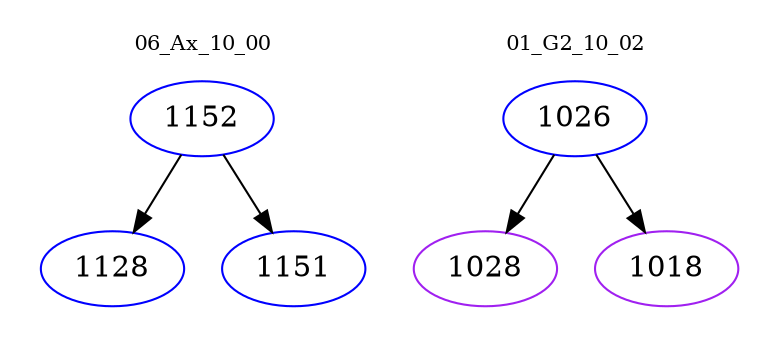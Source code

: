 digraph{
subgraph cluster_0 {
color = white
label = "06_Ax_10_00";
fontsize=10;
T0_1152 [label="1152", color="blue"]
T0_1152 -> T0_1128 [color="black"]
T0_1128 [label="1128", color="blue"]
T0_1152 -> T0_1151 [color="black"]
T0_1151 [label="1151", color="blue"]
}
subgraph cluster_1 {
color = white
label = "01_G2_10_02";
fontsize=10;
T1_1026 [label="1026", color="blue"]
T1_1026 -> T1_1028 [color="black"]
T1_1028 [label="1028", color="purple"]
T1_1026 -> T1_1018 [color="black"]
T1_1018 [label="1018", color="purple"]
}
}

